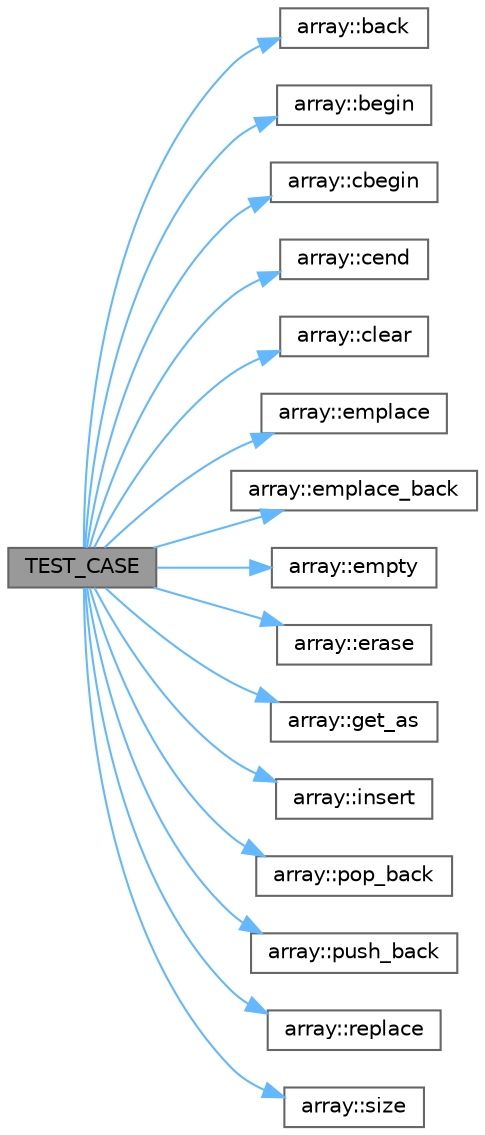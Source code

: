 digraph "TEST_CASE"
{
 // LATEX_PDF_SIZE
  bgcolor="transparent";
  edge [fontname=Helvetica,fontsize=10,labelfontname=Helvetica,labelfontsize=10];
  node [fontname=Helvetica,fontsize=10,shape=box,height=0.2,width=0.4];
  rankdir="LR";
  Node1 [id="Node000001",label="TEST_CASE",height=0.2,width=0.4,color="gray40", fillcolor="grey60", style="filled", fontcolor="black",tooltip=" "];
  Node1 -> Node2 [id="edge31_Node000001_Node000002",color="steelblue1",style="solid",tooltip=" "];
  Node2 [id="Node000002",label="array::back",height=0.2,width=0.4,color="grey40", fillcolor="white", style="filled",URL="$classarray.html#a379242a7c65182981d5ce24535c58296",tooltip="Returns a reference to the last element in the array."];
  Node1 -> Node3 [id="edge32_Node000001_Node000003",color="steelblue1",style="solid",tooltip=" "];
  Node3 [id="Node000003",label="array::begin",height=0.2,width=0.4,color="grey40", fillcolor="white", style="filled",URL="$classarray.html#a0215ba81d7547fcd4e81fed83140b40a",tooltip="Returns an iterator to the first element."];
  Node1 -> Node4 [id="edge33_Node000001_Node000004",color="steelblue1",style="solid",tooltip=" "];
  Node4 [id="Node000004",label="array::cbegin",height=0.2,width=0.4,color="grey40", fillcolor="white", style="filled",URL="$classarray.html#a2bfcf1d4ba89ba33ced81668ead5d704",tooltip="Returns an iterator to the first element."];
  Node1 -> Node5 [id="edge34_Node000001_Node000005",color="steelblue1",style="solid",tooltip=" "];
  Node5 [id="Node000005",label="array::cend",height=0.2,width=0.4,color="grey40", fillcolor="white", style="filled",URL="$classarray.html#a5d0e8fa3ed1e0d92c7c07dab08109aad",tooltip="Returns an iterator to one-past-the-last element."];
  Node1 -> Node6 [id="edge35_Node000001_Node000006",color="steelblue1",style="solid",tooltip=" "];
  Node6 [id="Node000006",label="array::clear",height=0.2,width=0.4,color="grey40", fillcolor="white", style="filled",URL="$classarray.html#a6e618e14b5f8c217bc593837bb3dbeb8",tooltip="Removes all elements from the array."];
  Node1 -> Node7 [id="edge36_Node000001_Node000007",color="steelblue1",style="solid",tooltip=" "];
  Node7 [id="Node000007",label="array::emplace",height=0.2,width=0.4,color="grey40", fillcolor="white", style="filled",URL="$classarray.html#ae05181bf0df8b0c85da9ae13458b0a06",tooltip="Emplaces a new element at a specific position in the array."];
  Node1 -> Node8 [id="edge37_Node000001_Node000008",color="steelblue1",style="solid",tooltip=" "];
  Node8 [id="Node000008",label="array::emplace_back",height=0.2,width=0.4,color="grey40", fillcolor="white", style="filled",URL="$classarray.html#a59266d6b5fce72dc6fe0db2e16446bb0",tooltip="Emplaces a new element at the end of the array."];
  Node1 -> Node9 [id="edge38_Node000001_Node000009",color="steelblue1",style="solid",tooltip=" "];
  Node9 [id="Node000009",label="array::empty",height=0.2,width=0.4,color="grey40", fillcolor="white", style="filled",URL="$classarray.html#aaea8c1a0137a49b14637584bb2aa5d94",tooltip="Returns true if the array is empty."];
  Node1 -> Node10 [id="edge39_Node000001_Node000010",color="steelblue1",style="solid",tooltip=" "];
  Node10 [id="Node000010",label="array::erase",height=0.2,width=0.4,color="grey40", fillcolor="white", style="filled",URL="$classarray.html#a546d26becf24ade8e2fea51275e076c0",tooltip="Removes the specified element from the array."];
  Node1 -> Node11 [id="edge40_Node000001_Node000011",color="steelblue1",style="solid",tooltip=" "];
  Node11 [id="Node000011",label="array::get_as",height=0.2,width=0.4,color="grey40", fillcolor="white", style="filled",URL="$classarray.html#ae355770b27d72e41a7dca38378ff0c94",tooltip="Gets a pointer to the element at a specific index if it is a particular type."];
  Node1 -> Node12 [id="edge41_Node000001_Node000012",color="steelblue1",style="solid",tooltip=" "];
  Node12 [id="Node000012",label="array::insert",height=0.2,width=0.4,color="grey40", fillcolor="white", style="filled",URL="$classarray.html#af07cf129863beb7620a07c5eceb08bd2",tooltip="Inserts a new element at a specific position in the array."];
  Node1 -> Node13 [id="edge42_Node000001_Node000013",color="steelblue1",style="solid",tooltip=" "];
  Node13 [id="Node000013",label="array::pop_back",height=0.2,width=0.4,color="grey40", fillcolor="white", style="filled",URL="$classarray.html#a6327207c728cef7a8b406684ee85b66d",tooltip="Removes the last element from the array."];
  Node1 -> Node14 [id="edge43_Node000001_Node000014",color="steelblue1",style="solid",tooltip=" "];
  Node14 [id="Node000014",label="array::push_back",height=0.2,width=0.4,color="grey40", fillcolor="white", style="filled",URL="$classarray.html#afa5750f44dfcc2e9c7097a3efb02019c",tooltip="Appends a new element to the end of the array."];
  Node1 -> Node15 [id="edge44_Node000001_Node000015",color="steelblue1",style="solid",tooltip=" "];
  Node15 [id="Node000015",label="array::replace",height=0.2,width=0.4,color="grey40", fillcolor="white", style="filled",URL="$classarray.html#ad47525682635a4ae40f663ed52bb05e7",tooltip="Replaces the element at a specific position in the array with a different value."];
  Node1 -> Node16 [id="edge45_Node000001_Node000016",color="steelblue1",style="solid",tooltip=" "];
  Node16 [id="Node000016",label="array::size",height=0.2,width=0.4,color="grey40", fillcolor="white", style="filled",URL="$classarray.html#aeb9d2f12b9199641b8b340365a59174b",tooltip="Returns the number of elements in the array."];
}
